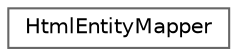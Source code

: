 digraph "Graphical Class Hierarchy"
{
 // INTERACTIVE_SVG=YES
 // LATEX_PDF_SIZE
  bgcolor="transparent";
  edge [fontname=Helvetica,fontsize=10,labelfontname=Helvetica,labelfontsize=10];
  node [fontname=Helvetica,fontsize=10,shape=box,height=0.2,width=0.4];
  rankdir="LR";
  Node0 [label="HtmlEntityMapper",height=0.2,width=0.4,color="grey40", fillcolor="white", style="filled",URL="$db/d5f/class_html_entity_mapper.html",tooltip="Singleton helper class to map html entities to other formats."];
}
